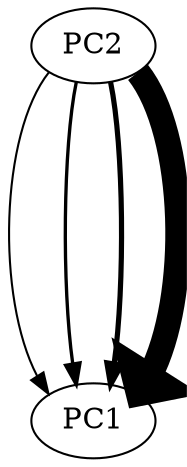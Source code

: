 // Ethernet Conversations
digraph {
	graph [nodesep=0.5 ranksep=2]
	"34.117.237.239" [label=PC1]
	"10.138.38.223" [label=PC2]
	"10.138.38.223" -> "34.117.237.239" [penwidth=1.0]
	"10.138.38.223" -> "34.117.237.239" [penwidth=1.6021483164635406]
	"10.138.38.223" -> "34.117.237.239" [penwidth=2.4936307925359773]
	"10.138.38.223" -> "34.117.237.239" [penwidth=12.0]
}
